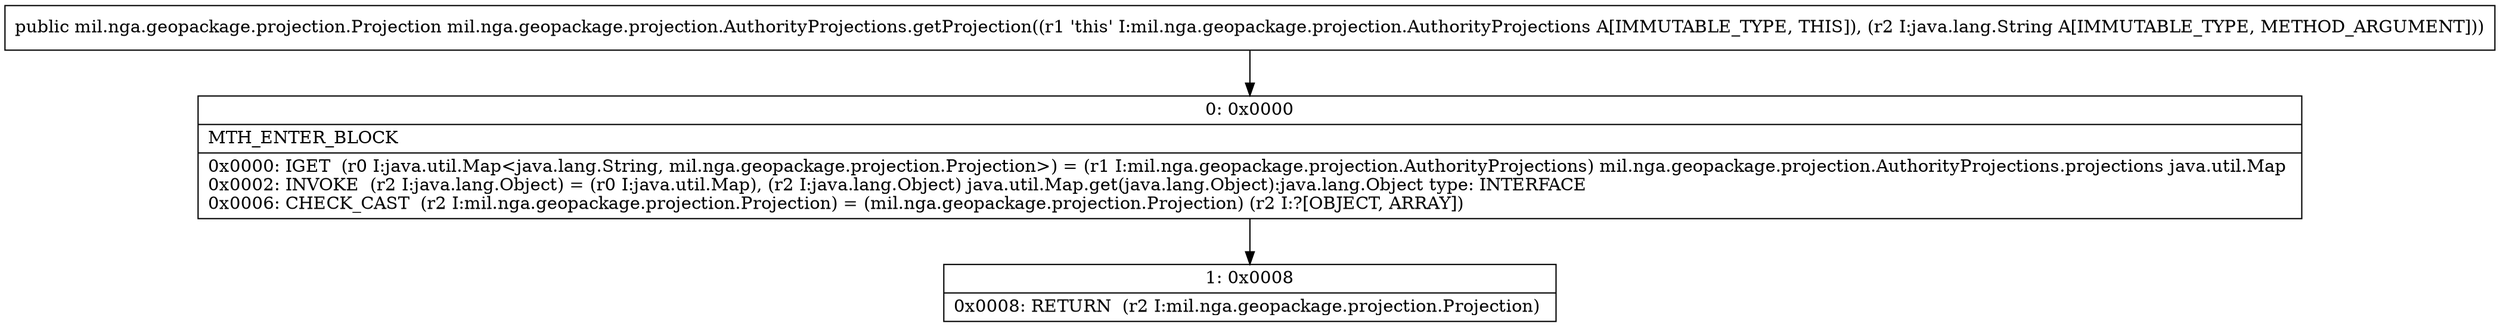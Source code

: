 digraph "CFG formil.nga.geopackage.projection.AuthorityProjections.getProjection(Ljava\/lang\/String;)Lmil\/nga\/geopackage\/projection\/Projection;" {
Node_0 [shape=record,label="{0\:\ 0x0000|MTH_ENTER_BLOCK\l|0x0000: IGET  (r0 I:java.util.Map\<java.lang.String, mil.nga.geopackage.projection.Projection\>) = (r1 I:mil.nga.geopackage.projection.AuthorityProjections) mil.nga.geopackage.projection.AuthorityProjections.projections java.util.Map \l0x0002: INVOKE  (r2 I:java.lang.Object) = (r0 I:java.util.Map), (r2 I:java.lang.Object) java.util.Map.get(java.lang.Object):java.lang.Object type: INTERFACE \l0x0006: CHECK_CAST  (r2 I:mil.nga.geopackage.projection.Projection) = (mil.nga.geopackage.projection.Projection) (r2 I:?[OBJECT, ARRAY]) \l}"];
Node_1 [shape=record,label="{1\:\ 0x0008|0x0008: RETURN  (r2 I:mil.nga.geopackage.projection.Projection) \l}"];
MethodNode[shape=record,label="{public mil.nga.geopackage.projection.Projection mil.nga.geopackage.projection.AuthorityProjections.getProjection((r1 'this' I:mil.nga.geopackage.projection.AuthorityProjections A[IMMUTABLE_TYPE, THIS]), (r2 I:java.lang.String A[IMMUTABLE_TYPE, METHOD_ARGUMENT])) }"];
MethodNode -> Node_0;
Node_0 -> Node_1;
}

